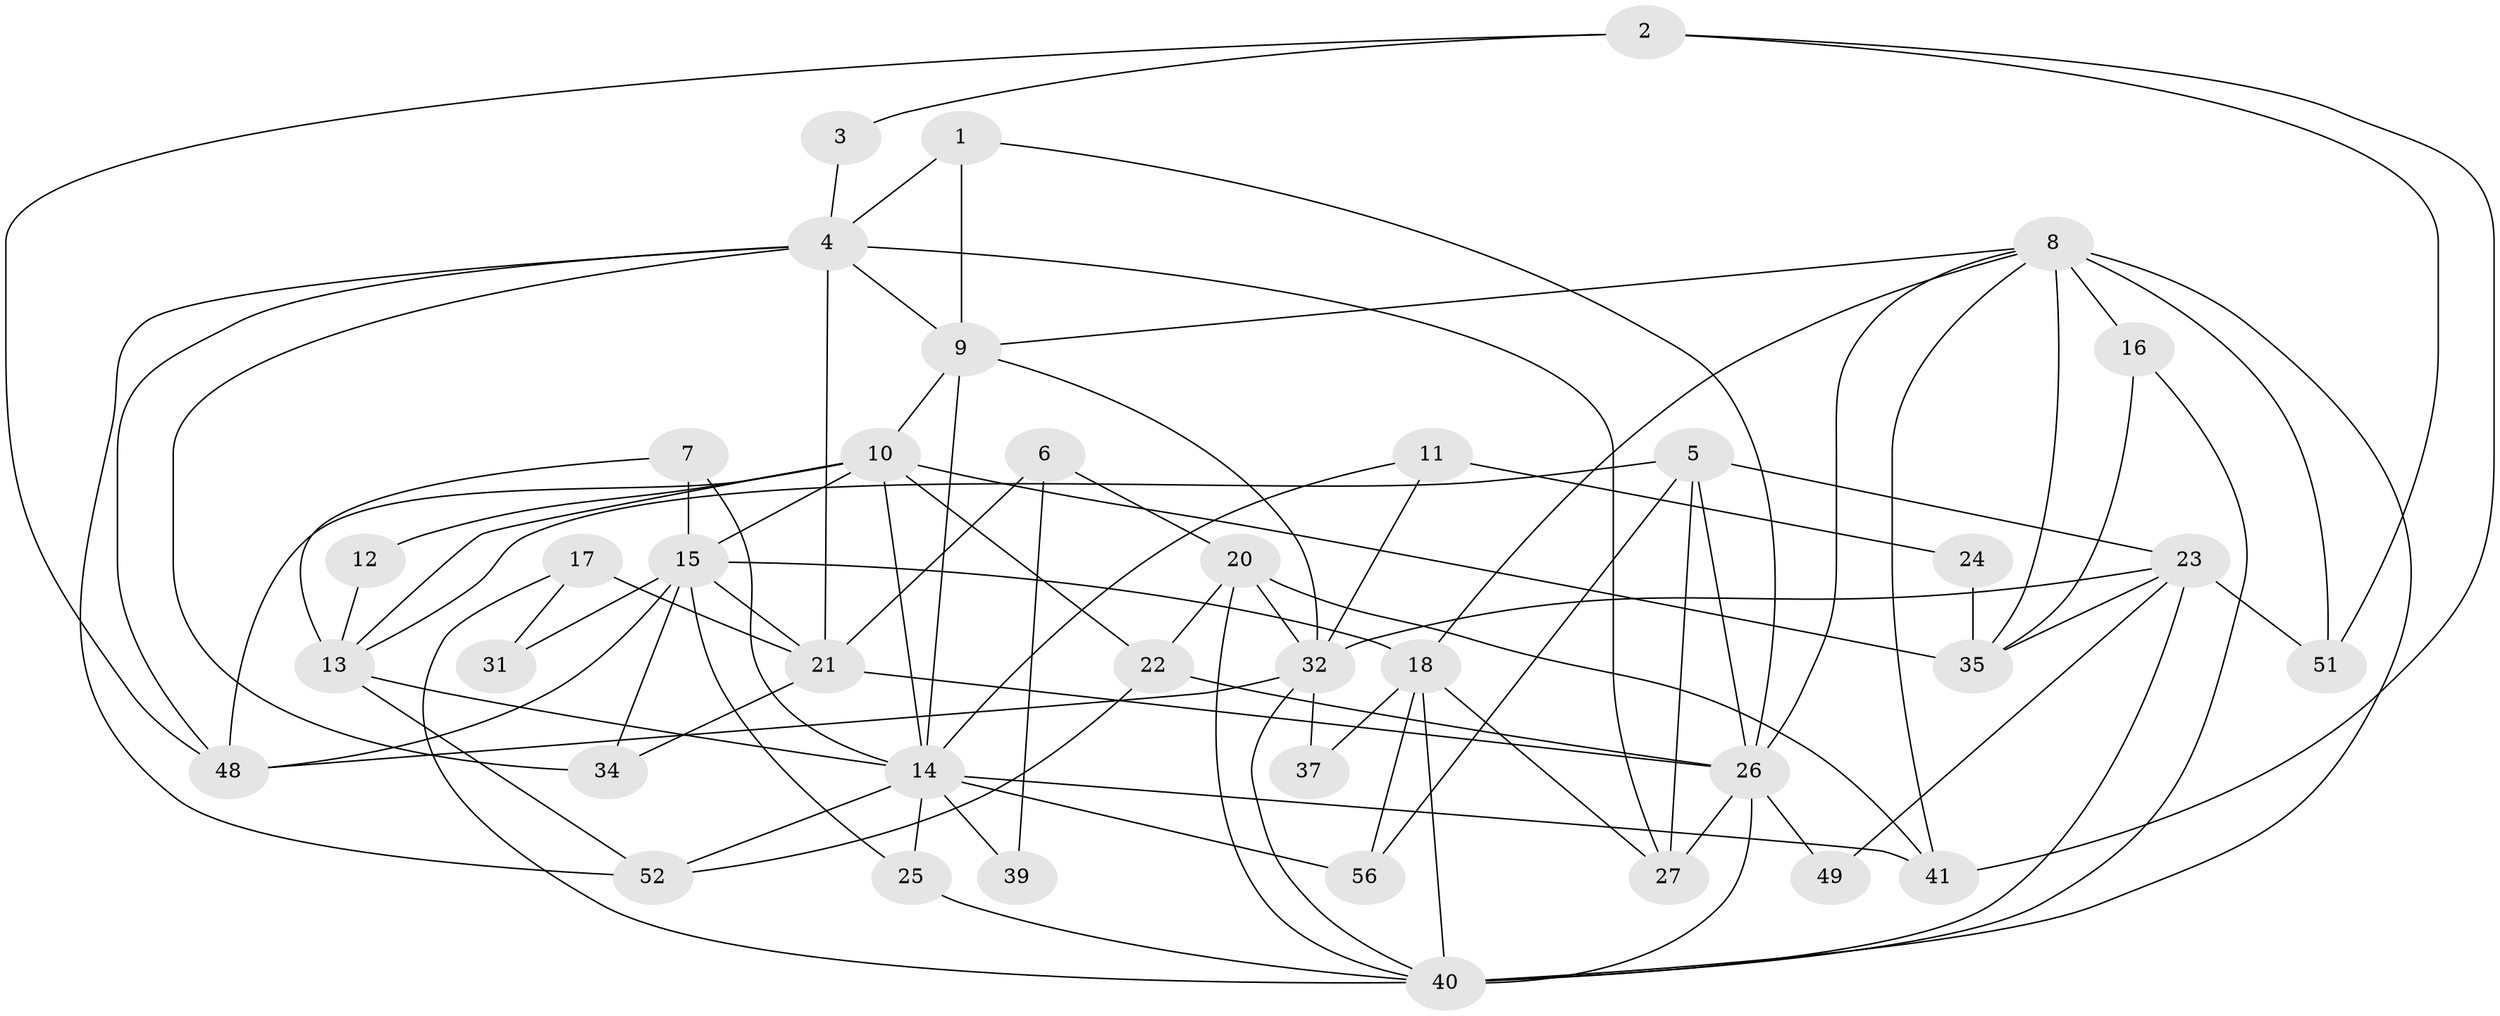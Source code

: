 // Generated by graph-tools (version 1.1) at 2025/52/02/27/25 19:52:01]
// undirected, 39 vertices, 90 edges
graph export_dot {
graph [start="1"]
  node [color=gray90,style=filled];
  1;
  2 [super="+42"];
  3;
  4 [super="+45"];
  5;
  6;
  7 [super="+33"];
  8 [super="+29"];
  9 [super="+50"];
  10 [super="+28"];
  11;
  12;
  13 [super="+43"];
  14 [super="+46"];
  15 [super="+47"];
  16 [super="+19"];
  17;
  18 [super="+30"];
  20;
  21 [super="+36"];
  22;
  23 [super="+38"];
  24;
  25;
  26 [super="+54"];
  27 [super="+44"];
  31;
  32 [super="+53"];
  34;
  35;
  37;
  39;
  40 [super="+55"];
  41;
  48;
  49;
  51;
  52;
  56;
  1 -- 4;
  1 -- 9;
  1 -- 26;
  2 -- 48;
  2 -- 41;
  2 -- 3;
  2 -- 51;
  3 -- 4;
  4 -- 27;
  4 -- 34;
  4 -- 48;
  4 -- 21;
  4 -- 52;
  4 -- 9;
  5 -- 26;
  5 -- 56;
  5 -- 13;
  5 -- 27;
  5 -- 23;
  6 -- 20;
  6 -- 21 [weight=2];
  6 -- 39;
  7 -- 15;
  7 -- 13;
  7 -- 14;
  8 -- 18;
  8 -- 35;
  8 -- 41;
  8 -- 16 [weight=2];
  8 -- 51;
  8 -- 26;
  8 -- 40;
  8 -- 9;
  9 -- 32;
  9 -- 10;
  9 -- 14;
  10 -- 48;
  10 -- 12;
  10 -- 35;
  10 -- 14;
  10 -- 13;
  10 -- 22;
  10 -- 15;
  11 -- 24;
  11 -- 32;
  11 -- 14;
  12 -- 13;
  13 -- 52;
  13 -- 14;
  14 -- 25;
  14 -- 39;
  14 -- 41;
  14 -- 52;
  14 -- 56;
  15 -- 34;
  15 -- 48;
  15 -- 31;
  15 -- 18;
  15 -- 21;
  15 -- 25;
  16 -- 40;
  16 -- 35;
  17 -- 40;
  17 -- 31;
  17 -- 21;
  18 -- 37;
  18 -- 40;
  18 -- 56;
  18 -- 27;
  20 -- 41;
  20 -- 40;
  20 -- 22;
  20 -- 32;
  21 -- 34;
  21 -- 26;
  22 -- 52;
  22 -- 26;
  23 -- 32;
  23 -- 35;
  23 -- 51;
  23 -- 40;
  23 -- 49;
  24 -- 35;
  25 -- 40;
  26 -- 27 [weight=2];
  26 -- 40;
  26 -- 49;
  32 -- 37 [weight=2];
  32 -- 48;
  32 -- 40;
}
